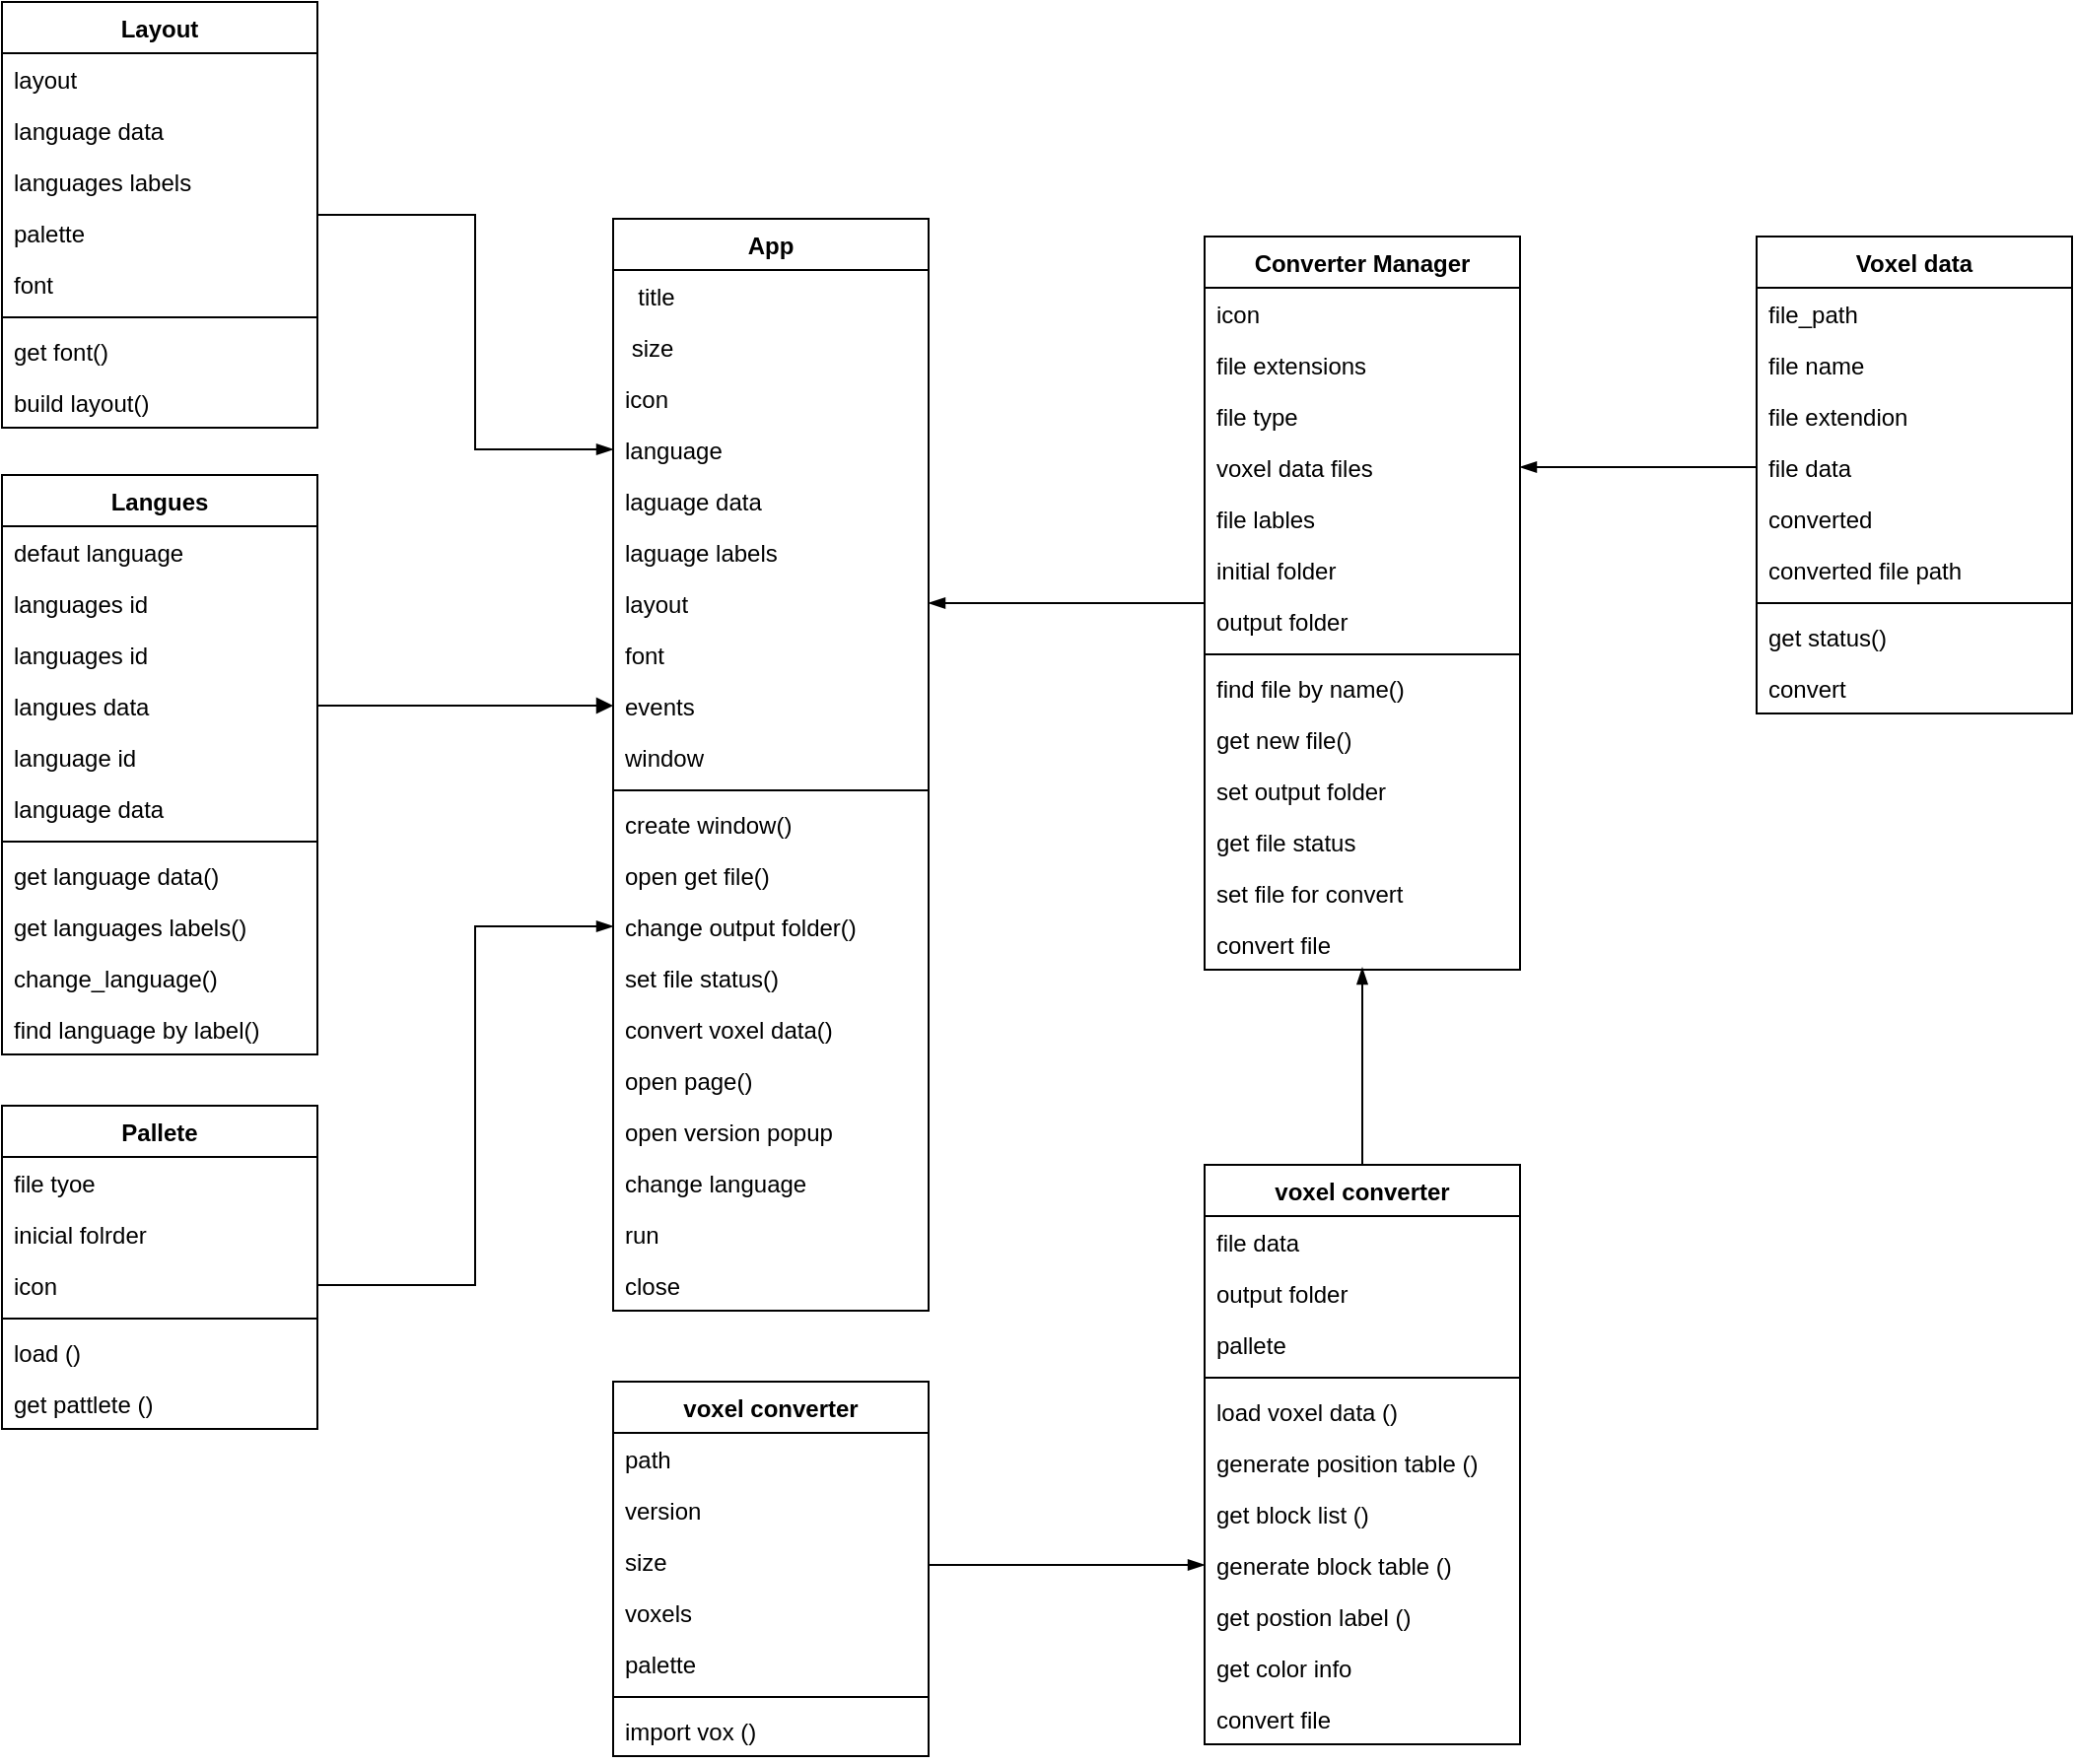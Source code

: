 <mxfile version="18.0.6" type="device"><diagram id="C5RBs43oDa-KdzZeNtuy" name="Page-1"><mxGraphModel dx="1580" dy="952" grid="1" gridSize="10" guides="1" tooltips="1" connect="1" arrows="1" fold="1" page="1" pageScale="1" pageWidth="827" pageHeight="1169" math="0" shadow="0"><root><mxCell id="WIyWlLk6GJQsqaUBKTNV-0"/><mxCell id="WIyWlLk6GJQsqaUBKTNV-1" parent="WIyWlLk6GJQsqaUBKTNV-0"/><mxCell id="5lw7_npqHlL2TnpMoq58-10" value="App" style="swimlane;fontStyle=1;align=center;verticalAlign=top;childLayout=stackLayout;horizontal=1;startSize=26;horizontalStack=0;resizeParent=1;resizeParentMax=0;resizeLast=0;collapsible=1;marginBottom=0;" parent="WIyWlLk6GJQsqaUBKTNV-1" vertex="1"><mxGeometry x="390" y="290" width="160" height="554" as="geometry"><mxRectangle x="370" y="290" width="60" height="26" as="alternateBounds"/></mxGeometry></mxCell><mxCell id="5lw7_npqHlL2TnpMoq58-1" value="  title" style="text;strokeColor=none;fillColor=none;align=left;verticalAlign=top;spacingLeft=4;spacingRight=4;overflow=hidden;rotatable=0;points=[[0,0.5],[1,0.5]];portConstraint=eastwest;" parent="5lw7_npqHlL2TnpMoq58-10" vertex="1"><mxGeometry y="26" width="160" height="26" as="geometry"/></mxCell><mxCell id="5lw7_npqHlL2TnpMoq58-2" value=" size" style="text;strokeColor=none;fillColor=none;align=left;verticalAlign=top;spacingLeft=4;spacingRight=4;overflow=hidden;rotatable=0;points=[[0,0.5],[1,0.5]];portConstraint=eastwest;" parent="5lw7_npqHlL2TnpMoq58-10" vertex="1"><mxGeometry y="52" width="160" height="26" as="geometry"/></mxCell><mxCell id="5lw7_npqHlL2TnpMoq58-3" value="icon" style="text;strokeColor=none;fillColor=none;align=left;verticalAlign=top;spacingLeft=4;spacingRight=4;overflow=hidden;rotatable=0;points=[[0,0.5],[1,0.5]];portConstraint=eastwest;" parent="5lw7_npqHlL2TnpMoq58-10" vertex="1"><mxGeometry y="78" width="160" height="26" as="geometry"/></mxCell><mxCell id="Rti468YOe-RP0KVli0mD-2" value="language" style="text;strokeColor=none;fillColor=none;align=left;verticalAlign=top;spacingLeft=4;spacingRight=4;overflow=hidden;rotatable=0;points=[[0,0.5],[1,0.5]];portConstraint=eastwest;" parent="5lw7_npqHlL2TnpMoq58-10" vertex="1"><mxGeometry y="104" width="160" height="26" as="geometry"/></mxCell><mxCell id="Rti468YOe-RP0KVli0mD-3" value="laguage data" style="text;strokeColor=none;fillColor=none;align=left;verticalAlign=top;spacingLeft=4;spacingRight=4;overflow=hidden;rotatable=0;points=[[0,0.5],[1,0.5]];portConstraint=eastwest;" parent="5lw7_npqHlL2TnpMoq58-10" vertex="1"><mxGeometry y="130" width="160" height="26" as="geometry"/></mxCell><mxCell id="Rti468YOe-RP0KVli0mD-4" value="laguage labels" style="text;strokeColor=none;fillColor=none;align=left;verticalAlign=top;spacingLeft=4;spacingRight=4;overflow=hidden;rotatable=0;points=[[0,0.5],[1,0.5]];portConstraint=eastwest;" parent="5lw7_npqHlL2TnpMoq58-10" vertex="1"><mxGeometry y="156" width="160" height="26" as="geometry"/></mxCell><mxCell id="5lw7_npqHlL2TnpMoq58-7" value="layout&#10;" style="text;strokeColor=none;fillColor=none;align=left;verticalAlign=top;spacingLeft=4;spacingRight=4;overflow=hidden;rotatable=0;points=[[0,0.5],[1,0.5]];portConstraint=eastwest;" parent="5lw7_npqHlL2TnpMoq58-10" vertex="1"><mxGeometry y="182" width="160" height="26" as="geometry"/></mxCell><mxCell id="5lw7_npqHlL2TnpMoq58-5" value="font" style="text;strokeColor=none;fillColor=none;align=left;verticalAlign=top;spacingLeft=4;spacingRight=4;overflow=hidden;rotatable=0;points=[[0,0.5],[1,0.5]];portConstraint=eastwest;" parent="5lw7_npqHlL2TnpMoq58-10" vertex="1"><mxGeometry y="208" width="160" height="26" as="geometry"/></mxCell><mxCell id="5lw7_npqHlL2TnpMoq58-9" value="events" style="text;strokeColor=none;fillColor=none;align=left;verticalAlign=top;spacingLeft=4;spacingRight=4;overflow=hidden;rotatable=0;points=[[0,0.5],[1,0.5]];portConstraint=eastwest;" parent="5lw7_npqHlL2TnpMoq58-10" vertex="1"><mxGeometry y="234" width="160" height="26" as="geometry"/></mxCell><mxCell id="5lw7_npqHlL2TnpMoq58-8" value="window" style="text;strokeColor=none;fillColor=none;align=left;verticalAlign=top;spacingLeft=4;spacingRight=4;overflow=hidden;rotatable=0;points=[[0,0.5],[1,0.5]];portConstraint=eastwest;" parent="5lw7_npqHlL2TnpMoq58-10" vertex="1"><mxGeometry y="260" width="160" height="26" as="geometry"/></mxCell><mxCell id="5lw7_npqHlL2TnpMoq58-12" value="" style="line;strokeWidth=1;fillColor=none;align=left;verticalAlign=middle;spacingTop=-1;spacingLeft=3;spacingRight=3;rotatable=0;labelPosition=right;points=[];portConstraint=eastwest;" parent="5lw7_npqHlL2TnpMoq58-10" vertex="1"><mxGeometry y="286" width="160" height="8" as="geometry"/></mxCell><mxCell id="5lw7_npqHlL2TnpMoq58-13" value="create window()" style="text;strokeColor=none;fillColor=none;align=left;verticalAlign=top;spacingLeft=4;spacingRight=4;overflow=hidden;rotatable=0;points=[[0,0.5],[1,0.5]];portConstraint=eastwest;" parent="5lw7_npqHlL2TnpMoq58-10" vertex="1"><mxGeometry y="294" width="160" height="26" as="geometry"/></mxCell><mxCell id="Rti468YOe-RP0KVli0mD-5" value="open get file()" style="text;strokeColor=none;fillColor=none;align=left;verticalAlign=top;spacingLeft=4;spacingRight=4;overflow=hidden;rotatable=0;points=[[0,0.5],[1,0.5]];portConstraint=eastwest;" parent="5lw7_npqHlL2TnpMoq58-10" vertex="1"><mxGeometry y="320" width="160" height="26" as="geometry"/></mxCell><mxCell id="5lw7_npqHlL2TnpMoq58-21" value="change output folder()" style="text;strokeColor=none;fillColor=none;align=left;verticalAlign=top;spacingLeft=4;spacingRight=4;overflow=hidden;rotatable=0;points=[[0,0.5],[1,0.5]];portConstraint=eastwest;" parent="5lw7_npqHlL2TnpMoq58-10" vertex="1"><mxGeometry y="346" width="160" height="26" as="geometry"/></mxCell><mxCell id="Rti468YOe-RP0KVli0mD-6" value="set file status()" style="text;strokeColor=none;fillColor=none;align=left;verticalAlign=top;spacingLeft=4;spacingRight=4;overflow=hidden;rotatable=0;points=[[0,0.5],[1,0.5]];portConstraint=eastwest;" parent="5lw7_npqHlL2TnpMoq58-10" vertex="1"><mxGeometry y="372" width="160" height="26" as="geometry"/></mxCell><mxCell id="Rti468YOe-RP0KVli0mD-7" value="convert voxel data()" style="text;strokeColor=none;fillColor=none;align=left;verticalAlign=top;spacingLeft=4;spacingRight=4;overflow=hidden;rotatable=0;points=[[0,0.5],[1,0.5]];portConstraint=eastwest;" parent="5lw7_npqHlL2TnpMoq58-10" vertex="1"><mxGeometry y="398" width="160" height="26" as="geometry"/></mxCell><mxCell id="Rti468YOe-RP0KVli0mD-8" value="open page()" style="text;strokeColor=none;fillColor=none;align=left;verticalAlign=top;spacingLeft=4;spacingRight=4;overflow=hidden;rotatable=0;points=[[0,0.5],[1,0.5]];portConstraint=eastwest;" parent="5lw7_npqHlL2TnpMoq58-10" vertex="1"><mxGeometry y="424" width="160" height="26" as="geometry"/></mxCell><mxCell id="Rti468YOe-RP0KVli0mD-9" value="open version popup" style="text;strokeColor=none;fillColor=none;align=left;verticalAlign=top;spacingLeft=4;spacingRight=4;overflow=hidden;rotatable=0;points=[[0,0.5],[1,0.5]];portConstraint=eastwest;" parent="5lw7_npqHlL2TnpMoq58-10" vertex="1"><mxGeometry y="450" width="160" height="26" as="geometry"/></mxCell><mxCell id="Rti468YOe-RP0KVli0mD-10" value="change language" style="text;strokeColor=none;fillColor=none;align=left;verticalAlign=top;spacingLeft=4;spacingRight=4;overflow=hidden;rotatable=0;points=[[0,0.5],[1,0.5]];portConstraint=eastwest;" parent="5lw7_npqHlL2TnpMoq58-10" vertex="1"><mxGeometry y="476" width="160" height="26" as="geometry"/></mxCell><mxCell id="Rti468YOe-RP0KVli0mD-11" value="run" style="text;strokeColor=none;fillColor=none;align=left;verticalAlign=top;spacingLeft=4;spacingRight=4;overflow=hidden;rotatable=0;points=[[0,0.5],[1,0.5]];portConstraint=eastwest;" parent="5lw7_npqHlL2TnpMoq58-10" vertex="1"><mxGeometry y="502" width="160" height="26" as="geometry"/></mxCell><mxCell id="Rti468YOe-RP0KVli0mD-12" value="close" style="text;strokeColor=none;fillColor=none;align=left;verticalAlign=top;spacingLeft=4;spacingRight=4;overflow=hidden;rotatable=0;points=[[0,0.5],[1,0.5]];portConstraint=eastwest;" parent="5lw7_npqHlL2TnpMoq58-10" vertex="1"><mxGeometry y="528" width="160" height="26" as="geometry"/></mxCell><mxCell id="bmWN8WM5hnlXMm9_chJO-52" style="edgeStyle=orthogonalEdgeStyle;rounded=0;orthogonalLoop=1;jettySize=auto;html=1;entryX=1;entryY=0.5;entryDx=0;entryDy=0;endArrow=blockThin;endFill=1;" edge="1" parent="WIyWlLk6GJQsqaUBKTNV-1" source="5lw7_npqHlL2TnpMoq58-22" target="5lw7_npqHlL2TnpMoq58-55"><mxGeometry relative="1" as="geometry"><Array as="points"><mxPoint x="940" y="416"/><mxPoint x="940" y="416"/></Array></mxGeometry></mxCell><mxCell id="5lw7_npqHlL2TnpMoq58-22" value="Voxel data" style="swimlane;fontStyle=1;align=center;verticalAlign=top;childLayout=stackLayout;horizontal=1;startSize=26;horizontalStack=0;resizeParent=1;resizeParentMax=0;resizeLast=0;collapsible=1;marginBottom=0;" parent="WIyWlLk6GJQsqaUBKTNV-1" vertex="1"><mxGeometry x="970" y="299" width="160" height="242" as="geometry"><mxRectangle x="970" y="355" width="90" height="26" as="alternateBounds"/></mxGeometry></mxCell><mxCell id="5lw7_npqHlL2TnpMoq58-23" value="file_path" style="text;strokeColor=none;fillColor=none;align=left;verticalAlign=top;spacingLeft=4;spacingRight=4;overflow=hidden;rotatable=0;points=[[0,0.5],[1,0.5]];portConstraint=eastwest;" parent="5lw7_npqHlL2TnpMoq58-22" vertex="1"><mxGeometry y="26" width="160" height="26" as="geometry"/></mxCell><mxCell id="5lw7_npqHlL2TnpMoq58-24" value="file name" style="text;strokeColor=none;fillColor=none;align=left;verticalAlign=top;spacingLeft=4;spacingRight=4;overflow=hidden;rotatable=0;points=[[0,0.5],[1,0.5]];portConstraint=eastwest;" parent="5lw7_npqHlL2TnpMoq58-22" vertex="1"><mxGeometry y="52" width="160" height="26" as="geometry"/></mxCell><mxCell id="5lw7_npqHlL2TnpMoq58-25" value="file extendion" style="text;strokeColor=none;fillColor=none;align=left;verticalAlign=top;spacingLeft=4;spacingRight=4;overflow=hidden;rotatable=0;points=[[0,0.5],[1,0.5]];portConstraint=eastwest;" parent="5lw7_npqHlL2TnpMoq58-22" vertex="1"><mxGeometry y="78" width="160" height="26" as="geometry"/></mxCell><mxCell id="5lw7_npqHlL2TnpMoq58-41" value="file data" style="text;strokeColor=none;fillColor=none;align=left;verticalAlign=top;spacingLeft=4;spacingRight=4;overflow=hidden;rotatable=0;points=[[0,0.5],[1,0.5]];portConstraint=eastwest;" parent="5lw7_npqHlL2TnpMoq58-22" vertex="1"><mxGeometry y="104" width="160" height="26" as="geometry"/></mxCell><mxCell id="Rti468YOe-RP0KVli0mD-21" value="converted" style="text;strokeColor=none;fillColor=none;align=left;verticalAlign=top;spacingLeft=4;spacingRight=4;overflow=hidden;rotatable=0;points=[[0,0.5],[1,0.5]];portConstraint=eastwest;" parent="5lw7_npqHlL2TnpMoq58-22" vertex="1"><mxGeometry y="130" width="160" height="26" as="geometry"/></mxCell><mxCell id="j9-wBgaXsNn9t_DZgRjL-0" value="converted file path" style="text;strokeColor=none;fillColor=none;align=left;verticalAlign=top;spacingLeft=4;spacingRight=4;overflow=hidden;rotatable=0;points=[[0,0.5],[1,0.5]];portConstraint=eastwest;" parent="5lw7_npqHlL2TnpMoq58-22" vertex="1"><mxGeometry y="156" width="160" height="26" as="geometry"/></mxCell><mxCell id="5lw7_npqHlL2TnpMoq58-32" value="" style="line;strokeWidth=1;fillColor=none;align=left;verticalAlign=middle;spacingTop=-1;spacingLeft=3;spacingRight=3;rotatable=0;labelPosition=right;points=[];portConstraint=eastwest;" parent="5lw7_npqHlL2TnpMoq58-22" vertex="1"><mxGeometry y="182" width="160" height="8" as="geometry"/></mxCell><mxCell id="5lw7_npqHlL2TnpMoq58-50" value="get status()" style="text;strokeColor=none;fillColor=none;align=left;verticalAlign=top;spacingLeft=4;spacingRight=4;overflow=hidden;rotatable=0;points=[[0,0.5],[1,0.5]];portConstraint=eastwest;" parent="5lw7_npqHlL2TnpMoq58-22" vertex="1"><mxGeometry y="190" width="160" height="26" as="geometry"/></mxCell><mxCell id="Rti468YOe-RP0KVli0mD-22" value="convert" style="text;strokeColor=none;fillColor=none;align=left;verticalAlign=top;spacingLeft=4;spacingRight=4;overflow=hidden;rotatable=0;points=[[0,0.5],[1,0.5]];portConstraint=eastwest;" parent="5lw7_npqHlL2TnpMoq58-22" vertex="1"><mxGeometry y="216" width="160" height="26" as="geometry"/></mxCell><mxCell id="bmWN8WM5hnlXMm9_chJO-13" style="edgeStyle=orthogonalEdgeStyle;rounded=0;orthogonalLoop=1;jettySize=auto;html=1;endArrow=blockThin;endFill=1;" edge="1" parent="WIyWlLk6GJQsqaUBKTNV-1" source="5lw7_npqHlL2TnpMoq58-52" target="5lw7_npqHlL2TnpMoq58-7"><mxGeometry relative="1" as="geometry"/></mxCell><mxCell id="5lw7_npqHlL2TnpMoq58-52" value="Converter Manager" style="swimlane;fontStyle=1;align=center;verticalAlign=top;childLayout=stackLayout;horizontal=1;startSize=26;horizontalStack=0;resizeParent=1;resizeParentMax=0;resizeLast=0;collapsible=1;marginBottom=0;" parent="WIyWlLk6GJQsqaUBKTNV-1" vertex="1"><mxGeometry x="690" y="299" width="160" height="372" as="geometry"><mxRectangle x="620" y="290" width="140" height="26" as="alternateBounds"/></mxGeometry></mxCell><mxCell id="Rti468YOe-RP0KVli0mD-13" value="icon&#10;" style="text;strokeColor=none;fillColor=none;align=left;verticalAlign=top;spacingLeft=4;spacingRight=4;overflow=hidden;rotatable=0;points=[[0,0.5],[1,0.5]];portConstraint=eastwest;" parent="5lw7_npqHlL2TnpMoq58-52" vertex="1"><mxGeometry y="26" width="160" height="26" as="geometry"/></mxCell><mxCell id="5lw7_npqHlL2TnpMoq58-53" value="file extensions" style="text;strokeColor=none;fillColor=none;align=left;verticalAlign=top;spacingLeft=4;spacingRight=4;overflow=hidden;rotatable=0;points=[[0,0.5],[1,0.5]];portConstraint=eastwest;" parent="5lw7_npqHlL2TnpMoq58-52" vertex="1"><mxGeometry y="52" width="160" height="26" as="geometry"/></mxCell><mxCell id="5lw7_npqHlL2TnpMoq58-54" value="file type" style="text;strokeColor=none;fillColor=none;align=left;verticalAlign=top;spacingLeft=4;spacingRight=4;overflow=hidden;rotatable=0;points=[[0,0.5],[1,0.5]];portConstraint=eastwest;" parent="5lw7_npqHlL2TnpMoq58-52" vertex="1"><mxGeometry y="78" width="160" height="26" as="geometry"/></mxCell><mxCell id="5lw7_npqHlL2TnpMoq58-55" value="voxel data files" style="text;strokeColor=none;fillColor=none;align=left;verticalAlign=top;spacingLeft=4;spacingRight=4;overflow=hidden;rotatable=0;points=[[0,0.5],[1,0.5]];portConstraint=eastwest;" parent="5lw7_npqHlL2TnpMoq58-52" vertex="1"><mxGeometry y="104" width="160" height="26" as="geometry"/></mxCell><mxCell id="Rti468YOe-RP0KVli0mD-14" value="file lables" style="text;strokeColor=none;fillColor=none;align=left;verticalAlign=top;spacingLeft=4;spacingRight=4;overflow=hidden;rotatable=0;points=[[0,0.5],[1,0.5]];portConstraint=eastwest;" parent="5lw7_npqHlL2TnpMoq58-52" vertex="1"><mxGeometry y="130" width="160" height="26" as="geometry"/></mxCell><mxCell id="Rti468YOe-RP0KVli0mD-15" value="initial folder" style="text;strokeColor=none;fillColor=none;align=left;verticalAlign=top;spacingLeft=4;spacingRight=4;overflow=hidden;rotatable=0;points=[[0,0.5],[1,0.5]];portConstraint=eastwest;" parent="5lw7_npqHlL2TnpMoq58-52" vertex="1"><mxGeometry y="156" width="160" height="26" as="geometry"/></mxCell><mxCell id="Rti468YOe-RP0KVli0mD-16" value="output folder" style="text;strokeColor=none;fillColor=none;align=left;verticalAlign=top;spacingLeft=4;spacingRight=4;overflow=hidden;rotatable=0;points=[[0,0.5],[1,0.5]];portConstraint=eastwest;" parent="5lw7_npqHlL2TnpMoq58-52" vertex="1"><mxGeometry y="182" width="160" height="26" as="geometry"/></mxCell><mxCell id="5lw7_npqHlL2TnpMoq58-57" value="" style="line;strokeWidth=1;fillColor=none;align=left;verticalAlign=middle;spacingTop=-1;spacingLeft=3;spacingRight=3;rotatable=0;labelPosition=right;points=[];portConstraint=eastwest;" parent="5lw7_npqHlL2TnpMoq58-52" vertex="1"><mxGeometry y="208" width="160" height="8" as="geometry"/></mxCell><mxCell id="5lw7_npqHlL2TnpMoq58-58" value="find file by name()" style="text;strokeColor=none;fillColor=none;align=left;verticalAlign=top;spacingLeft=4;spacingRight=4;overflow=hidden;rotatable=0;points=[[0,0.5],[1,0.5]];portConstraint=eastwest;" parent="5lw7_npqHlL2TnpMoq58-52" vertex="1"><mxGeometry y="216" width="160" height="26" as="geometry"/></mxCell><mxCell id="5lw7_npqHlL2TnpMoq58-59" value="get new file()" style="text;strokeColor=none;fillColor=none;align=left;verticalAlign=top;spacingLeft=4;spacingRight=4;overflow=hidden;rotatable=0;points=[[0,0.5],[1,0.5]];portConstraint=eastwest;" parent="5lw7_npqHlL2TnpMoq58-52" vertex="1"><mxGeometry y="242" width="160" height="26" as="geometry"/></mxCell><mxCell id="Rti468YOe-RP0KVli0mD-17" value="set output folder" style="text;strokeColor=none;fillColor=none;align=left;verticalAlign=top;spacingLeft=4;spacingRight=4;overflow=hidden;rotatable=0;points=[[0,0.5],[1,0.5]];portConstraint=eastwest;" parent="5lw7_npqHlL2TnpMoq58-52" vertex="1"><mxGeometry y="268" width="160" height="26" as="geometry"/></mxCell><mxCell id="Rti468YOe-RP0KVli0mD-18" value="get file status" style="text;strokeColor=none;fillColor=none;align=left;verticalAlign=top;spacingLeft=4;spacingRight=4;overflow=hidden;rotatable=0;points=[[0,0.5],[1,0.5]];portConstraint=eastwest;" parent="5lw7_npqHlL2TnpMoq58-52" vertex="1"><mxGeometry y="294" width="160" height="26" as="geometry"/></mxCell><mxCell id="Rti468YOe-RP0KVli0mD-19" value="set file for convert" style="text;strokeColor=none;fillColor=none;align=left;verticalAlign=top;spacingLeft=4;spacingRight=4;overflow=hidden;rotatable=0;points=[[0,0.5],[1,0.5]];portConstraint=eastwest;" parent="5lw7_npqHlL2TnpMoq58-52" vertex="1"><mxGeometry y="320" width="160" height="26" as="geometry"/></mxCell><mxCell id="Rti468YOe-RP0KVli0mD-20" value="convert file" style="text;strokeColor=none;fillColor=none;align=left;verticalAlign=top;spacingLeft=4;spacingRight=4;overflow=hidden;rotatable=0;points=[[0,0.5],[1,0.5]];portConstraint=eastwest;" parent="5lw7_npqHlL2TnpMoq58-52" vertex="1"><mxGeometry y="346" width="160" height="26" as="geometry"/></mxCell><mxCell id="Rti468YOe-RP0KVli0mD-65" style="edgeStyle=orthogonalEdgeStyle;rounded=0;orthogonalLoop=1;jettySize=auto;html=1;endArrow=blockThin;endFill=1;entryX=0;entryY=0.5;entryDx=0;entryDy=0;" parent="WIyWlLk6GJQsqaUBKTNV-1" source="5lw7_npqHlL2TnpMoq58-60" target="Rti468YOe-RP0KVli0mD-2" edge="1"><mxGeometry relative="1" as="geometry"><mxPoint x="360" y="400" as="targetPoint"/><Array as="points"><mxPoint x="320" y="288"/><mxPoint x="320" y="407"/></Array></mxGeometry></mxCell><mxCell id="5lw7_npqHlL2TnpMoq58-60" value="Layout" style="swimlane;fontStyle=1;align=center;verticalAlign=top;childLayout=stackLayout;horizontal=1;startSize=26;horizontalStack=0;resizeParent=1;resizeParentMax=0;resizeLast=0;collapsible=1;marginBottom=0;" parent="WIyWlLk6GJQsqaUBKTNV-1" vertex="1"><mxGeometry x="80" y="180" width="160" height="216" as="geometry"><mxRectangle x="90" y="180" width="70" height="26" as="alternateBounds"/></mxGeometry></mxCell><mxCell id="5lw7_npqHlL2TnpMoq58-61" value="layout" style="text;strokeColor=none;fillColor=none;align=left;verticalAlign=top;spacingLeft=4;spacingRight=4;overflow=hidden;rotatable=0;points=[[0,0.5],[1,0.5]];portConstraint=eastwest;" parent="5lw7_npqHlL2TnpMoq58-60" vertex="1"><mxGeometry y="26" width="160" height="26" as="geometry"/></mxCell><mxCell id="5lw7_npqHlL2TnpMoq58-62" value="language data" style="text;strokeColor=none;fillColor=none;align=left;verticalAlign=top;spacingLeft=4;spacingRight=4;overflow=hidden;rotatable=0;points=[[0,0.5],[1,0.5]];portConstraint=eastwest;" parent="5lw7_npqHlL2TnpMoq58-60" vertex="1"><mxGeometry y="52" width="160" height="26" as="geometry"/></mxCell><mxCell id="7KT93gm1FvnYnSbpbwca-8" value="languages labels" style="text;strokeColor=none;fillColor=none;align=left;verticalAlign=top;spacingLeft=4;spacingRight=4;overflow=hidden;rotatable=0;points=[[0,0.5],[1,0.5]];portConstraint=eastwest;" parent="5lw7_npqHlL2TnpMoq58-60" vertex="1"><mxGeometry y="78" width="160" height="26" as="geometry"/></mxCell><mxCell id="5lw7_npqHlL2TnpMoq58-68" value="palette" style="text;strokeColor=none;fillColor=none;align=left;verticalAlign=top;spacingLeft=4;spacingRight=4;overflow=hidden;rotatable=0;points=[[0,0.5],[1,0.5]];portConstraint=eastwest;" parent="5lw7_npqHlL2TnpMoq58-60" vertex="1"><mxGeometry y="104" width="160" height="26" as="geometry"/></mxCell><mxCell id="5lw7_npqHlL2TnpMoq58-71" value="font" style="text;strokeColor=none;fillColor=none;align=left;verticalAlign=top;spacingLeft=4;spacingRight=4;overflow=hidden;rotatable=0;points=[[0,0.5],[1,0.5]];portConstraint=eastwest;" parent="5lw7_npqHlL2TnpMoq58-60" vertex="1"><mxGeometry y="130" width="160" height="26" as="geometry"/></mxCell><mxCell id="5lw7_npqHlL2TnpMoq58-65" value="" style="line;strokeWidth=1;fillColor=none;align=left;verticalAlign=middle;spacingTop=-1;spacingLeft=3;spacingRight=3;rotatable=0;labelPosition=right;points=[];portConstraint=eastwest;" parent="5lw7_npqHlL2TnpMoq58-60" vertex="1"><mxGeometry y="156" width="160" height="8" as="geometry"/></mxCell><mxCell id="Rti468YOe-RP0KVli0mD-23" value="get font()" style="text;strokeColor=none;fillColor=none;align=left;verticalAlign=top;spacingLeft=4;spacingRight=4;overflow=hidden;rotatable=0;points=[[0,0.5],[1,0.5]];portConstraint=eastwest;" parent="5lw7_npqHlL2TnpMoq58-60" vertex="1"><mxGeometry y="164" width="160" height="26" as="geometry"/></mxCell><mxCell id="5lw7_npqHlL2TnpMoq58-66" value="build layout()" style="text;strokeColor=none;fillColor=none;align=left;verticalAlign=top;spacingLeft=4;spacingRight=4;overflow=hidden;rotatable=0;points=[[0,0.5],[1,0.5]];portConstraint=eastwest;" parent="5lw7_npqHlL2TnpMoq58-60" vertex="1"><mxGeometry y="190" width="160" height="26" as="geometry"/></mxCell><mxCell id="Rti468YOe-RP0KVli0mD-66" style="edgeStyle=orthogonalEdgeStyle;rounded=0;orthogonalLoop=1;jettySize=auto;html=1;endArrow=block;endFill=1;entryX=0;entryY=0.5;entryDx=0;entryDy=0;" parent="WIyWlLk6GJQsqaUBKTNV-1" source="5lw7_npqHlL2TnpMoq58-72" edge="1" target="5lw7_npqHlL2TnpMoq58-9"><mxGeometry relative="1" as="geometry"><mxPoint x="370" y="490" as="targetPoint"/><Array as="points"><mxPoint x="310" y="537"/><mxPoint x="310" y="537"/></Array></mxGeometry></mxCell><mxCell id="5lw7_npqHlL2TnpMoq58-72" value="Langues" style="swimlane;fontStyle=1;align=center;verticalAlign=top;childLayout=stackLayout;horizontal=1;startSize=26;horizontalStack=0;resizeParent=1;resizeParentMax=0;resizeLast=0;collapsible=1;marginBottom=0;" parent="WIyWlLk6GJQsqaUBKTNV-1" vertex="1"><mxGeometry x="80" y="420" width="160" height="294" as="geometry"><mxRectangle x="90" y="490" width="80" height="26" as="alternateBounds"/></mxGeometry></mxCell><mxCell id="j9-wBgaXsNn9t_DZgRjL-8" value="defaut language" style="text;strokeColor=none;fillColor=none;align=left;verticalAlign=top;spacingLeft=4;spacingRight=4;overflow=hidden;rotatable=0;points=[[0,0.5],[1,0.5]];portConstraint=eastwest;" parent="5lw7_npqHlL2TnpMoq58-72" vertex="1"><mxGeometry y="26" width="160" height="26" as="geometry"/></mxCell><mxCell id="5lw7_npqHlL2TnpMoq58-73" value="languages id" style="text;strokeColor=none;fillColor=none;align=left;verticalAlign=top;spacingLeft=4;spacingRight=4;overflow=hidden;rotatable=0;points=[[0,0.5],[1,0.5]];portConstraint=eastwest;" parent="5lw7_npqHlL2TnpMoq58-72" vertex="1"><mxGeometry y="52" width="160" height="26" as="geometry"/></mxCell><mxCell id="bmWN8WM5hnlXMm9_chJO-0" value="languages id" style="text;strokeColor=none;fillColor=none;align=left;verticalAlign=top;spacingLeft=4;spacingRight=4;overflow=hidden;rotatable=0;points=[[0,0.5],[1,0.5]];portConstraint=eastwest;" vertex="1" parent="5lw7_npqHlL2TnpMoq58-72"><mxGeometry y="78" width="160" height="26" as="geometry"/></mxCell><mxCell id="5lw7_npqHlL2TnpMoq58-74" value="langues data" style="text;strokeColor=none;fillColor=none;align=left;verticalAlign=top;spacingLeft=4;spacingRight=4;overflow=hidden;rotatable=0;points=[[0,0.5],[1,0.5]];portConstraint=eastwest;" parent="5lw7_npqHlL2TnpMoq58-72" vertex="1"><mxGeometry y="104" width="160" height="26" as="geometry"/></mxCell><mxCell id="j9-wBgaXsNn9t_DZgRjL-7" value="language id" style="text;strokeColor=none;fillColor=none;align=left;verticalAlign=top;spacingLeft=4;spacingRight=4;overflow=hidden;rotatable=0;points=[[0,0.5],[1,0.5]];portConstraint=eastwest;" parent="5lw7_npqHlL2TnpMoq58-72" vertex="1"><mxGeometry y="130" width="160" height="26" as="geometry"/></mxCell><mxCell id="Rti468YOe-RP0KVli0mD-34" value="language data" style="text;strokeColor=none;fillColor=none;align=left;verticalAlign=top;spacingLeft=4;spacingRight=4;overflow=hidden;rotatable=0;points=[[0,0.5],[1,0.5]];portConstraint=eastwest;" parent="5lw7_npqHlL2TnpMoq58-72" vertex="1"><mxGeometry y="156" width="160" height="26" as="geometry"/></mxCell><mxCell id="5lw7_npqHlL2TnpMoq58-78" value="" style="line;strokeWidth=1;fillColor=none;align=left;verticalAlign=middle;spacingTop=-1;spacingLeft=3;spacingRight=3;rotatable=0;labelPosition=right;points=[];portConstraint=eastwest;" parent="5lw7_npqHlL2TnpMoq58-72" vertex="1"><mxGeometry y="182" width="160" height="8" as="geometry"/></mxCell><mxCell id="5lw7_npqHlL2TnpMoq58-79" value="get language data()" style="text;strokeColor=none;fillColor=none;align=left;verticalAlign=top;spacingLeft=4;spacingRight=4;overflow=hidden;rotatable=0;points=[[0,0.5],[1,0.5]];portConstraint=eastwest;" parent="5lw7_npqHlL2TnpMoq58-72" vertex="1"><mxGeometry y="190" width="160" height="26" as="geometry"/></mxCell><mxCell id="j9-wBgaXsNn9t_DZgRjL-6" value="get languages labels()" style="text;strokeColor=none;fillColor=none;align=left;verticalAlign=top;spacingLeft=4;spacingRight=4;overflow=hidden;rotatable=0;points=[[0,0.5],[1,0.5]];portConstraint=eastwest;" parent="5lw7_npqHlL2TnpMoq58-72" vertex="1"><mxGeometry y="216" width="160" height="26" as="geometry"/></mxCell><mxCell id="j9-wBgaXsNn9t_DZgRjL-10" value="change_language()" style="text;strokeColor=none;fillColor=none;align=left;verticalAlign=top;spacingLeft=4;spacingRight=4;overflow=hidden;rotatable=0;points=[[0,0.5],[1,0.5]];portConstraint=eastwest;" parent="5lw7_npqHlL2TnpMoq58-72" vertex="1"><mxGeometry y="242" width="160" height="26" as="geometry"/></mxCell><mxCell id="j9-wBgaXsNn9t_DZgRjL-9" value="find language by label()" style="text;strokeColor=none;fillColor=none;align=left;verticalAlign=top;spacingLeft=4;spacingRight=4;overflow=hidden;rotatable=0;points=[[0,0.5],[1,0.5]];portConstraint=eastwest;" parent="5lw7_npqHlL2TnpMoq58-72" vertex="1"><mxGeometry y="268" width="160" height="26" as="geometry"/></mxCell><mxCell id="bmWN8WM5hnlXMm9_chJO-50" style="edgeStyle=orthogonalEdgeStyle;rounded=0;orthogonalLoop=1;jettySize=auto;html=1;endArrow=blockThin;endFill=1;" edge="1" parent="WIyWlLk6GJQsqaUBKTNV-1" source="Rti468YOe-RP0KVli0mD-56"><mxGeometry relative="1" as="geometry"><mxPoint x="770" y="670" as="targetPoint"/></mxGeometry></mxCell><mxCell id="Rti468YOe-RP0KVli0mD-56" value="voxel converter" style="swimlane;fontStyle=1;align=center;verticalAlign=top;childLayout=stackLayout;horizontal=1;startSize=26;horizontalStack=0;resizeParent=1;resizeParentMax=0;resizeLast=0;collapsible=1;marginBottom=0;" parent="WIyWlLk6GJQsqaUBKTNV-1" vertex="1"><mxGeometry x="690" y="770" width="160" height="294" as="geometry"><mxRectangle x="770" y="874" width="60" height="26" as="alternateBounds"/></mxGeometry></mxCell><mxCell id="Rti468YOe-RP0KVli0mD-55" value="file data" style="text;strokeColor=none;fillColor=none;align=left;verticalAlign=top;spacingLeft=4;spacingRight=4;overflow=hidden;rotatable=0;points=[[0,0.5],[1,0.5]];portConstraint=eastwest;" parent="Rti468YOe-RP0KVli0mD-56" vertex="1"><mxGeometry y="26" width="160" height="26" as="geometry"/></mxCell><mxCell id="bmWN8WM5hnlXMm9_chJO-17" value="output folder" style="text;strokeColor=none;fillColor=none;align=left;verticalAlign=top;spacingLeft=4;spacingRight=4;overflow=hidden;rotatable=0;points=[[0,0.5],[1,0.5]];portConstraint=eastwest;" vertex="1" parent="Rti468YOe-RP0KVli0mD-56"><mxGeometry y="52" width="160" height="26" as="geometry"/></mxCell><mxCell id="bmWN8WM5hnlXMm9_chJO-18" value="pallete" style="text;strokeColor=none;fillColor=none;align=left;verticalAlign=top;spacingLeft=4;spacingRight=4;overflow=hidden;rotatable=0;points=[[0,0.5],[1,0.5]];portConstraint=eastwest;" vertex="1" parent="Rti468YOe-RP0KVli0mD-56"><mxGeometry y="78" width="160" height="26" as="geometry"/></mxCell><mxCell id="Rti468YOe-RP0KVli0mD-57" value="" style="line;strokeWidth=1;fillColor=none;align=left;verticalAlign=middle;spacingTop=-1;spacingLeft=3;spacingRight=3;rotatable=0;labelPosition=right;points=[];portConstraint=eastwest;" parent="Rti468YOe-RP0KVli0mD-56" vertex="1"><mxGeometry y="104" width="160" height="8" as="geometry"/></mxCell><mxCell id="Rti468YOe-RP0KVli0mD-58" value="load voxel data ()" style="text;strokeColor=none;fillColor=none;align=left;verticalAlign=top;spacingLeft=4;spacingRight=4;overflow=hidden;rotatable=0;points=[[0,0.5],[1,0.5]];portConstraint=eastwest;" parent="Rti468YOe-RP0KVli0mD-56" vertex="1"><mxGeometry y="112" width="160" height="26" as="geometry"/></mxCell><mxCell id="bmWN8WM5hnlXMm9_chJO-19" value="generate position table ()" style="text;strokeColor=none;fillColor=none;align=left;verticalAlign=top;spacingLeft=4;spacingRight=4;overflow=hidden;rotatable=0;points=[[0,0.5],[1,0.5]];portConstraint=eastwest;" vertex="1" parent="Rti468YOe-RP0KVli0mD-56"><mxGeometry y="138" width="160" height="26" as="geometry"/></mxCell><mxCell id="bmWN8WM5hnlXMm9_chJO-20" value="get block list () " style="text;strokeColor=none;fillColor=none;align=left;verticalAlign=top;spacingLeft=4;spacingRight=4;overflow=hidden;rotatable=0;points=[[0,0.5],[1,0.5]];portConstraint=eastwest;" vertex="1" parent="Rti468YOe-RP0KVli0mD-56"><mxGeometry y="164" width="160" height="26" as="geometry"/></mxCell><mxCell id="bmWN8WM5hnlXMm9_chJO-29" value="generate block table ()" style="text;strokeColor=none;fillColor=none;align=left;verticalAlign=top;spacingLeft=4;spacingRight=4;overflow=hidden;rotatable=0;points=[[0,0.5],[1,0.5]];portConstraint=eastwest;" vertex="1" parent="Rti468YOe-RP0KVli0mD-56"><mxGeometry y="190" width="160" height="26" as="geometry"/></mxCell><mxCell id="bmWN8WM5hnlXMm9_chJO-30" value="get postion label ()" style="text;strokeColor=none;fillColor=none;align=left;verticalAlign=top;spacingLeft=4;spacingRight=4;overflow=hidden;rotatable=0;points=[[0,0.5],[1,0.5]];portConstraint=eastwest;" vertex="1" parent="Rti468YOe-RP0KVli0mD-56"><mxGeometry y="216" width="160" height="26" as="geometry"/></mxCell><mxCell id="bmWN8WM5hnlXMm9_chJO-31" value="get color info" style="text;strokeColor=none;fillColor=none;align=left;verticalAlign=top;spacingLeft=4;spacingRight=4;overflow=hidden;rotatable=0;points=[[0,0.5],[1,0.5]];portConstraint=eastwest;" vertex="1" parent="Rti468YOe-RP0KVli0mD-56"><mxGeometry y="242" width="160" height="26" as="geometry"/></mxCell><mxCell id="bmWN8WM5hnlXMm9_chJO-32" value="convert file" style="text;strokeColor=none;fillColor=none;align=left;verticalAlign=top;spacingLeft=4;spacingRight=4;overflow=hidden;rotatable=0;points=[[0,0.5],[1,0.5]];portConstraint=eastwest;" vertex="1" parent="Rti468YOe-RP0KVli0mD-56"><mxGeometry y="268" width="160" height="26" as="geometry"/></mxCell><mxCell id="bmWN8WM5hnlXMm9_chJO-1" value="Pallete" style="swimlane;fontStyle=1;align=center;verticalAlign=top;childLayout=stackLayout;horizontal=1;startSize=26;horizontalStack=0;resizeParent=1;resizeParentMax=0;resizeLast=0;collapsible=1;marginBottom=0;" vertex="1" parent="WIyWlLk6GJQsqaUBKTNV-1"><mxGeometry x="80" y="740" width="160" height="164" as="geometry"><mxRectangle x="90" y="180" width="70" height="26" as="alternateBounds"/></mxGeometry></mxCell><mxCell id="bmWN8WM5hnlXMm9_chJO-2" value="file tyoe" style="text;strokeColor=none;fillColor=none;align=left;verticalAlign=top;spacingLeft=4;spacingRight=4;overflow=hidden;rotatable=0;points=[[0,0.5],[1,0.5]];portConstraint=eastwest;" vertex="1" parent="bmWN8WM5hnlXMm9_chJO-1"><mxGeometry y="26" width="160" height="26" as="geometry"/></mxCell><mxCell id="bmWN8WM5hnlXMm9_chJO-3" value="inicial folrder" style="text;strokeColor=none;fillColor=none;align=left;verticalAlign=top;spacingLeft=4;spacingRight=4;overflow=hidden;rotatable=0;points=[[0,0.5],[1,0.5]];portConstraint=eastwest;" vertex="1" parent="bmWN8WM5hnlXMm9_chJO-1"><mxGeometry y="52" width="160" height="26" as="geometry"/></mxCell><mxCell id="bmWN8WM5hnlXMm9_chJO-4" value="icon" style="text;strokeColor=none;fillColor=none;align=left;verticalAlign=top;spacingLeft=4;spacingRight=4;overflow=hidden;rotatable=0;points=[[0,0.5],[1,0.5]];portConstraint=eastwest;" vertex="1" parent="bmWN8WM5hnlXMm9_chJO-1"><mxGeometry y="78" width="160" height="26" as="geometry"/></mxCell><mxCell id="bmWN8WM5hnlXMm9_chJO-7" value="" style="line;strokeWidth=1;fillColor=none;align=left;verticalAlign=middle;spacingTop=-1;spacingLeft=3;spacingRight=3;rotatable=0;labelPosition=right;points=[];portConstraint=eastwest;" vertex="1" parent="bmWN8WM5hnlXMm9_chJO-1"><mxGeometry y="104" width="160" height="8" as="geometry"/></mxCell><mxCell id="bmWN8WM5hnlXMm9_chJO-8" value="load ()" style="text;strokeColor=none;fillColor=none;align=left;verticalAlign=top;spacingLeft=4;spacingRight=4;overflow=hidden;rotatable=0;points=[[0,0.5],[1,0.5]];portConstraint=eastwest;" vertex="1" parent="bmWN8WM5hnlXMm9_chJO-1"><mxGeometry y="112" width="160" height="26" as="geometry"/></mxCell><mxCell id="bmWN8WM5hnlXMm9_chJO-9" value="get pattlete ()" style="text;strokeColor=none;fillColor=none;align=left;verticalAlign=top;spacingLeft=4;spacingRight=4;overflow=hidden;rotatable=0;points=[[0,0.5],[1,0.5]];portConstraint=eastwest;" vertex="1" parent="bmWN8WM5hnlXMm9_chJO-1"><mxGeometry y="138" width="160" height="26" as="geometry"/></mxCell><mxCell id="bmWN8WM5hnlXMm9_chJO-12" style="edgeStyle=orthogonalEdgeStyle;rounded=0;orthogonalLoop=1;jettySize=auto;html=1;endArrow=blockThin;endFill=1;" edge="1" parent="WIyWlLk6GJQsqaUBKTNV-1" source="bmWN8WM5hnlXMm9_chJO-4" target="5lw7_npqHlL2TnpMoq58-21"><mxGeometry relative="1" as="geometry"><Array as="points"><mxPoint x="320" y="831"/><mxPoint x="320" y="649"/></Array></mxGeometry></mxCell><mxCell id="bmWN8WM5hnlXMm9_chJO-51" style="edgeStyle=orthogonalEdgeStyle;rounded=0;orthogonalLoop=1;jettySize=auto;html=1;entryX=0;entryY=0.5;entryDx=0;entryDy=0;endArrow=blockThin;endFill=1;" edge="1" parent="WIyWlLk6GJQsqaUBKTNV-1" source="bmWN8WM5hnlXMm9_chJO-33" target="bmWN8WM5hnlXMm9_chJO-29"><mxGeometry relative="1" as="geometry"><Array as="points"><mxPoint x="580" y="973"/><mxPoint x="580" y="973"/></Array></mxGeometry></mxCell><mxCell id="bmWN8WM5hnlXMm9_chJO-33" value="voxel converter" style="swimlane;fontStyle=1;align=center;verticalAlign=top;childLayout=stackLayout;horizontal=1;startSize=26;horizontalStack=0;resizeParent=1;resizeParentMax=0;resizeLast=0;collapsible=1;marginBottom=0;" vertex="1" parent="WIyWlLk6GJQsqaUBKTNV-1"><mxGeometry x="390" y="880" width="160" height="190" as="geometry"><mxRectangle x="770" y="874" width="60" height="26" as="alternateBounds"/></mxGeometry></mxCell><mxCell id="bmWN8WM5hnlXMm9_chJO-34" value="path" style="text;strokeColor=none;fillColor=none;align=left;verticalAlign=top;spacingLeft=4;spacingRight=4;overflow=hidden;rotatable=0;points=[[0,0.5],[1,0.5]];portConstraint=eastwest;" vertex="1" parent="bmWN8WM5hnlXMm9_chJO-33"><mxGeometry y="26" width="160" height="26" as="geometry"/></mxCell><mxCell id="bmWN8WM5hnlXMm9_chJO-35" value="version" style="text;strokeColor=none;fillColor=none;align=left;verticalAlign=top;spacingLeft=4;spacingRight=4;overflow=hidden;rotatable=0;points=[[0,0.5],[1,0.5]];portConstraint=eastwest;" vertex="1" parent="bmWN8WM5hnlXMm9_chJO-33"><mxGeometry y="52" width="160" height="26" as="geometry"/></mxCell><mxCell id="bmWN8WM5hnlXMm9_chJO-36" value="size" style="text;strokeColor=none;fillColor=none;align=left;verticalAlign=top;spacingLeft=4;spacingRight=4;overflow=hidden;rotatable=0;points=[[0,0.5],[1,0.5]];portConstraint=eastwest;" vertex="1" parent="bmWN8WM5hnlXMm9_chJO-33"><mxGeometry y="78" width="160" height="26" as="geometry"/></mxCell><mxCell id="bmWN8WM5hnlXMm9_chJO-45" value="voxels" style="text;strokeColor=none;fillColor=none;align=left;verticalAlign=top;spacingLeft=4;spacingRight=4;overflow=hidden;rotatable=0;points=[[0,0.5],[1,0.5]];portConstraint=eastwest;" vertex="1" parent="bmWN8WM5hnlXMm9_chJO-33"><mxGeometry y="104" width="160" height="26" as="geometry"/></mxCell><mxCell id="bmWN8WM5hnlXMm9_chJO-46" value="palette" style="text;strokeColor=none;fillColor=none;align=left;verticalAlign=top;spacingLeft=4;spacingRight=4;overflow=hidden;rotatable=0;points=[[0,0.5],[1,0.5]];portConstraint=eastwest;" vertex="1" parent="bmWN8WM5hnlXMm9_chJO-33"><mxGeometry y="130" width="160" height="26" as="geometry"/></mxCell><mxCell id="bmWN8WM5hnlXMm9_chJO-37" value="" style="line;strokeWidth=1;fillColor=none;align=left;verticalAlign=middle;spacingTop=-1;spacingLeft=3;spacingRight=3;rotatable=0;labelPosition=right;points=[];portConstraint=eastwest;" vertex="1" parent="bmWN8WM5hnlXMm9_chJO-33"><mxGeometry y="156" width="160" height="8" as="geometry"/></mxCell><mxCell id="bmWN8WM5hnlXMm9_chJO-39" value="import vox ()" style="text;strokeColor=none;fillColor=none;align=left;verticalAlign=top;spacingLeft=4;spacingRight=4;overflow=hidden;rotatable=0;points=[[0,0.5],[1,0.5]];portConstraint=eastwest;" vertex="1" parent="bmWN8WM5hnlXMm9_chJO-33"><mxGeometry y="164" width="160" height="26" as="geometry"/></mxCell></root></mxGraphModel></diagram></mxfile>